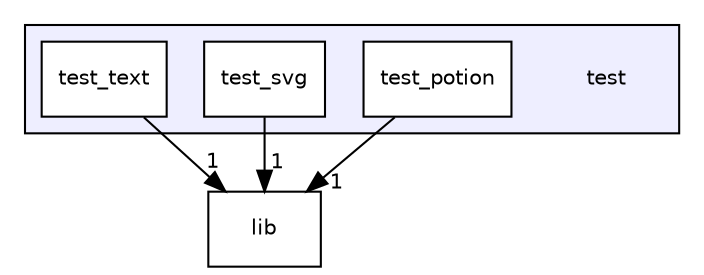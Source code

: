 digraph "test" {
  compound=true
  node [ fontsize="10", fontname="Helvetica"];
  edge [ labelfontsize="10", labelfontname="Helvetica"];
  subgraph clusterdir_13e138d54eb8818da29c3992edef070a {
    graph [ bgcolor="#eeeeff", pencolor="black", label="" URL="dir_13e138d54eb8818da29c3992edef070a.html"];
    dir_13e138d54eb8818da29c3992edef070a [shape=plaintext label="test"];
    dir_fb71cc5f53887d20becc2ee1faf0de3b [shape=box label="test_potion" color="black" fillcolor="white" style="filled" URL="dir_fb71cc5f53887d20becc2ee1faf0de3b.html"];
    dir_6fbb7c0568e9f0e6ac109019026bcc62 [shape=box label="test_svg" color="black" fillcolor="white" style="filled" URL="dir_6fbb7c0568e9f0e6ac109019026bcc62.html"];
    dir_6f25de7efed268321409c7b29615c3a6 [shape=box label="test_text" color="black" fillcolor="white" style="filled" URL="dir_6f25de7efed268321409c7b29615c3a6.html"];
  }
  dir_97aefd0d527b934f1d99a682da8fe6a9 [shape=box label="lib" URL="dir_97aefd0d527b934f1d99a682da8fe6a9.html"];
  dir_fb71cc5f53887d20becc2ee1faf0de3b->dir_97aefd0d527b934f1d99a682da8fe6a9 [headlabel="1", labeldistance=1.5 headhref="dir_000014_000003.html"];
  dir_6fbb7c0568e9f0e6ac109019026bcc62->dir_97aefd0d527b934f1d99a682da8fe6a9 [headlabel="1", labeldistance=1.5 headhref="dir_000015_000003.html"];
  dir_6f25de7efed268321409c7b29615c3a6->dir_97aefd0d527b934f1d99a682da8fe6a9 [headlabel="1", labeldistance=1.5 headhref="dir_000016_000003.html"];
}
